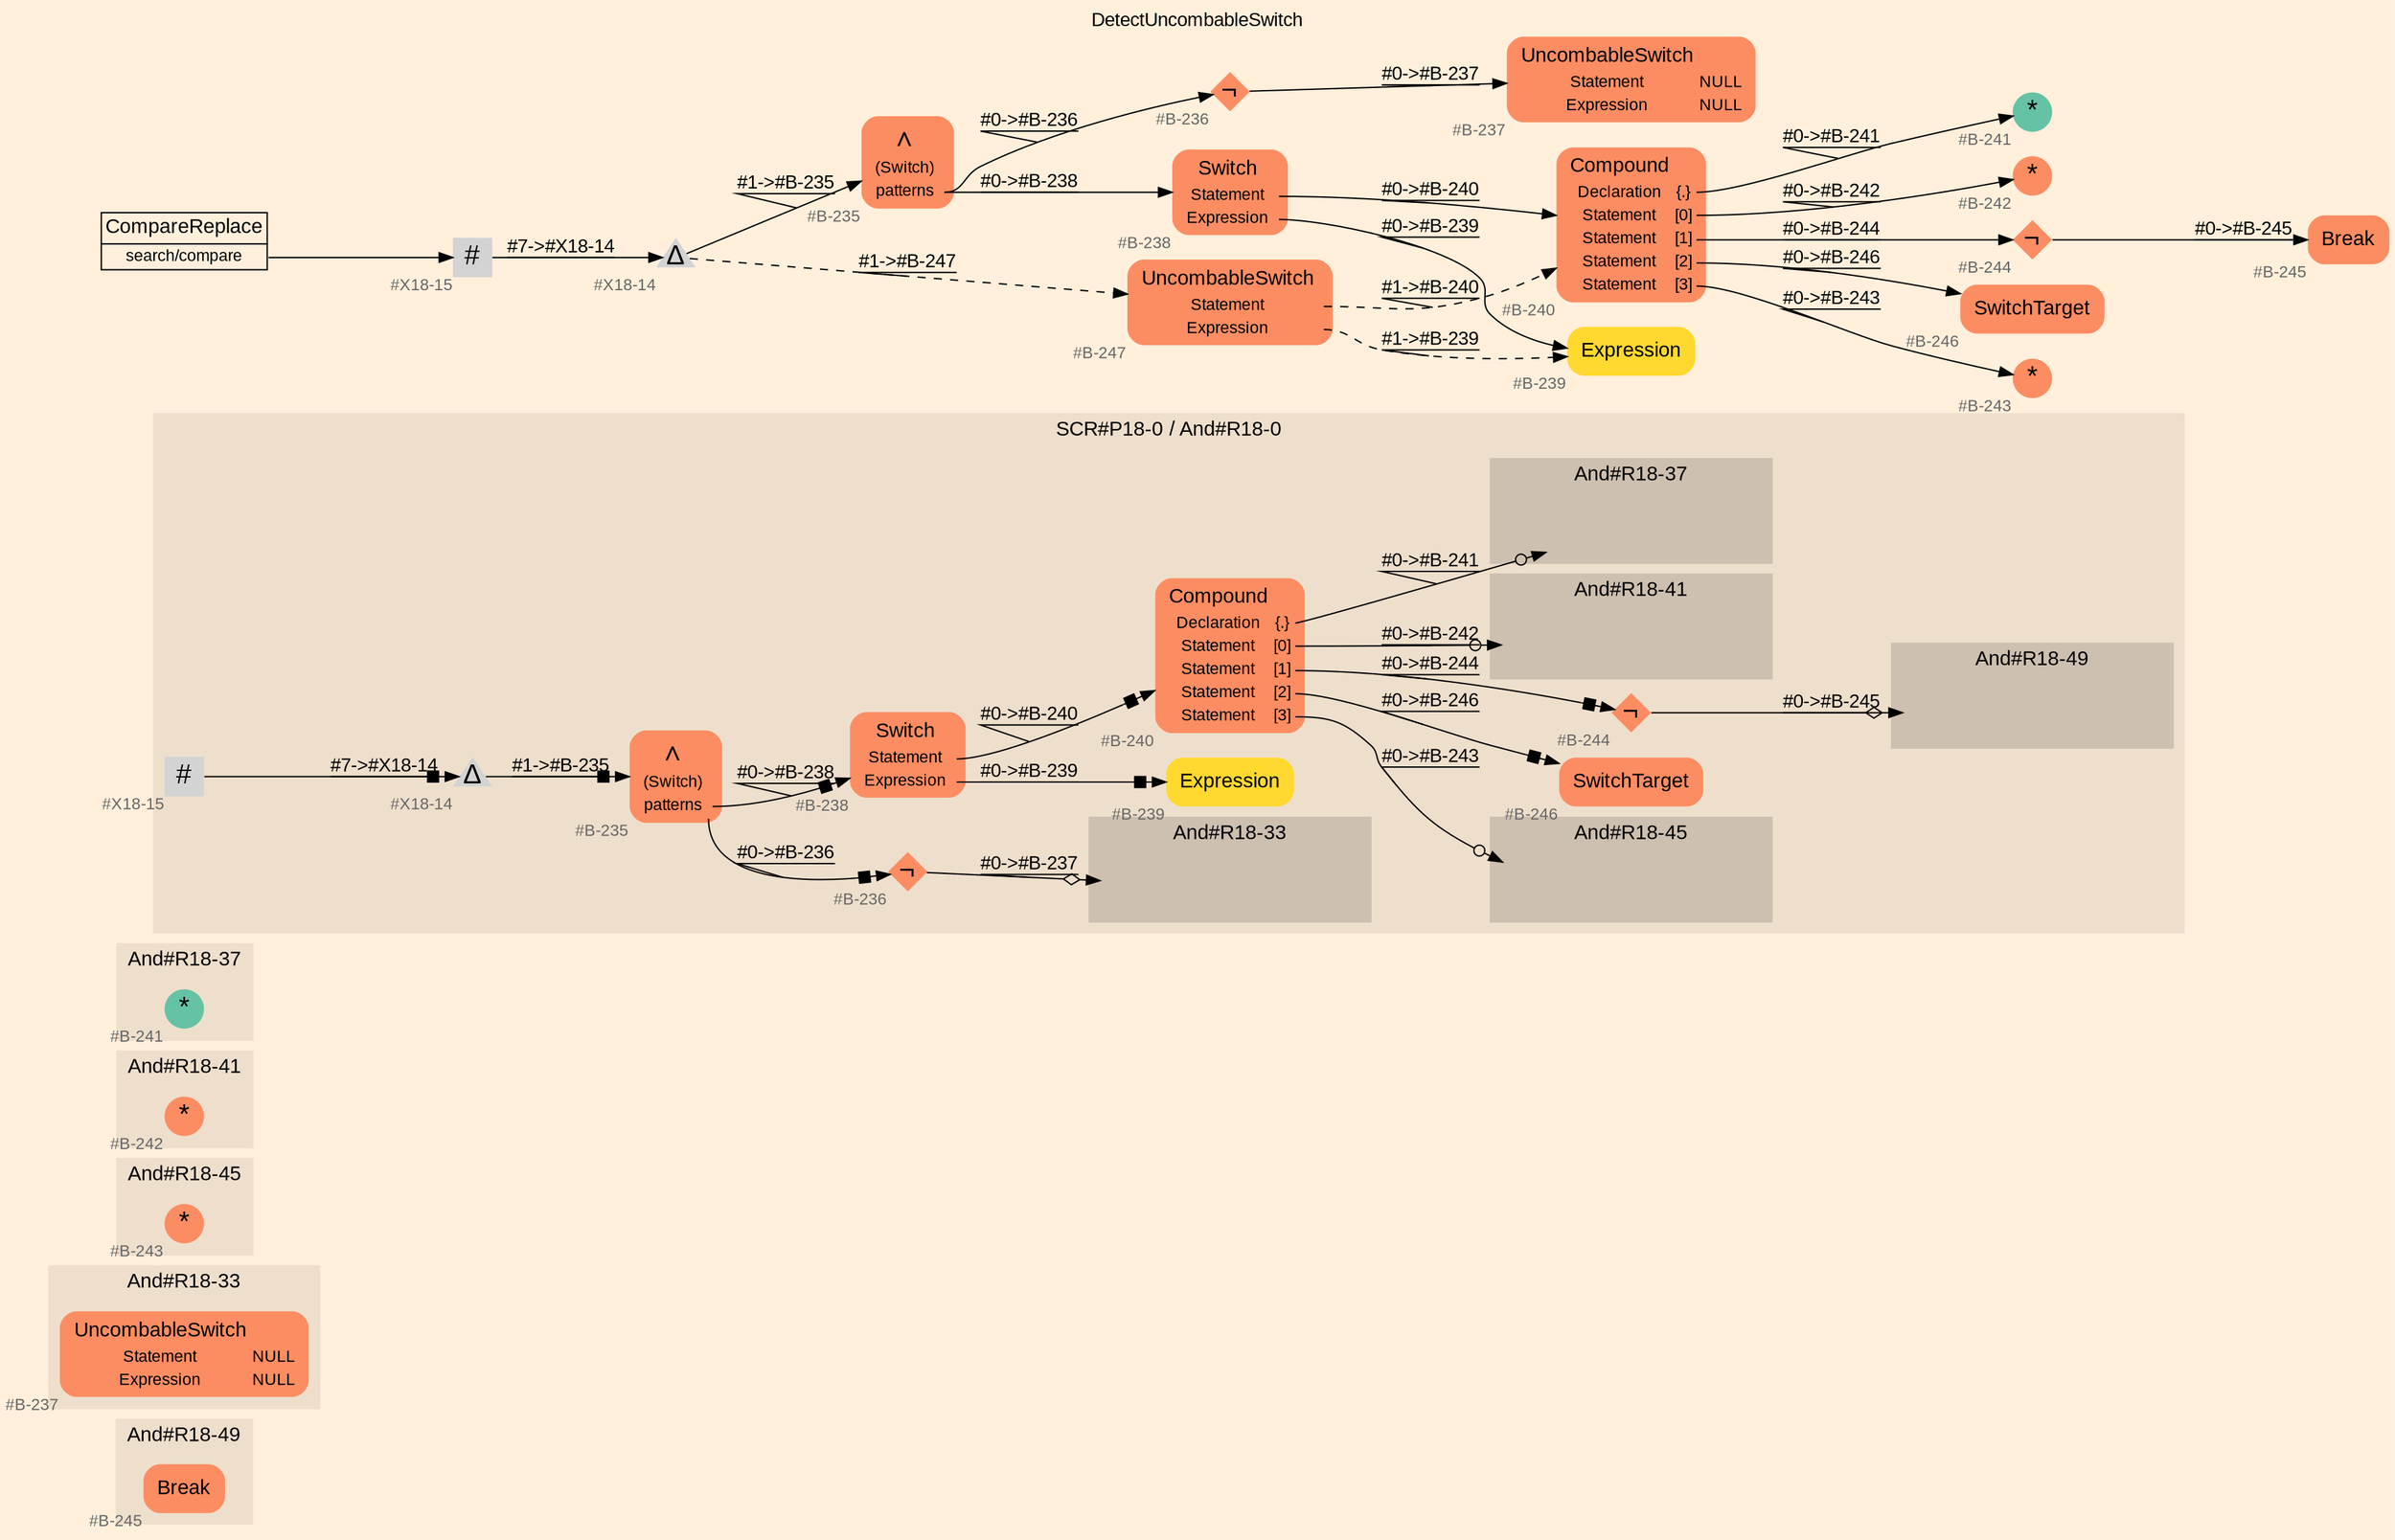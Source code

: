 digraph "DetectUncombableSwitch" {
label = "DetectUncombableSwitch"
labelloc = t
graph [
    rankdir = "LR"
    ranksep = 0.3
    bgcolor = antiquewhite1
    color = black
    fontcolor = black
    fontname = "Arial"
];
node [
    fontname = "Arial"
];
edge [
    fontname = "Arial"
];

// -------------------- figure And#R18-49 --------------------
// -------- region And#R18-49 ----------
subgraph "clusterAnd#R18-49" {
    label = "And#R18-49"
    style = "filled"
    color = antiquewhite2
    fontsize = "15"
    // -------- block And#R18-49/#B-245 ----------
    "And#R18-49/#B-245" [
        fillcolor = "/set28/2"
        xlabel = "#B-245"
        fontsize = "12"
        fontcolor = grey40
        shape = "plaintext"
        label = <<TABLE BORDER="0" CELLBORDER="0" CELLSPACING="0">
         <TR><TD><FONT COLOR="black" POINT-SIZE="15">Break</FONT></TD></TR>
        </TABLE>>
        style = "rounded,filled"
    ];
    
}


// -------------------- figure And#R18-33 --------------------
// -------- region And#R18-33 ----------
subgraph "clusterAnd#R18-33" {
    label = "And#R18-33"
    style = "filled"
    color = antiquewhite2
    fontsize = "15"
    // -------- block And#R18-33/#B-237 ----------
    "And#R18-33/#B-237" [
        fillcolor = "/set28/2"
        xlabel = "#B-237"
        fontsize = "12"
        fontcolor = grey40
        shape = "plaintext"
        label = <<TABLE BORDER="0" CELLBORDER="0" CELLSPACING="0">
         <TR><TD><FONT COLOR="black" POINT-SIZE="15">UncombableSwitch</FONT></TD></TR>
         <TR><TD><FONT COLOR="black" POINT-SIZE="12">Statement</FONT></TD><TD PORT="port0"><FONT COLOR="black" POINT-SIZE="12">NULL</FONT></TD></TR>
         <TR><TD><FONT COLOR="black" POINT-SIZE="12">Expression</FONT></TD><TD PORT="port1"><FONT COLOR="black" POINT-SIZE="12">NULL</FONT></TD></TR>
        </TABLE>>
        style = "rounded,filled"
    ];
    
}


// -------------------- figure And#R18-45 --------------------
// -------- region And#R18-45 ----------
subgraph "clusterAnd#R18-45" {
    label = "And#R18-45"
    style = "filled"
    color = antiquewhite2
    fontsize = "15"
    // -------- block And#R18-45/#B-243 ----------
    "And#R18-45/#B-243" [
        fillcolor = "/set28/2"
        xlabel = "#B-243"
        fontsize = "12"
        fontcolor = grey40
        shape = "circle"
        label = <<FONT COLOR="black" POINT-SIZE="20">*</FONT>>
        style = "filled"
        penwidth = 0.0
        fixedsize = true
        width = 0.4
        height = 0.4
    ];
    
}


// -------------------- figure And#R18-41 --------------------
// -------- region And#R18-41 ----------
subgraph "clusterAnd#R18-41" {
    label = "And#R18-41"
    style = "filled"
    color = antiquewhite2
    fontsize = "15"
    // -------- block And#R18-41/#B-242 ----------
    "And#R18-41/#B-242" [
        fillcolor = "/set28/2"
        xlabel = "#B-242"
        fontsize = "12"
        fontcolor = grey40
        shape = "circle"
        label = <<FONT COLOR="black" POINT-SIZE="20">*</FONT>>
        style = "filled"
        penwidth = 0.0
        fixedsize = true
        width = 0.4
        height = 0.4
    ];
    
}


// -------------------- figure And#R18-37 --------------------
// -------- region And#R18-37 ----------
subgraph "clusterAnd#R18-37" {
    label = "And#R18-37"
    style = "filled"
    color = antiquewhite2
    fontsize = "15"
    // -------- block And#R18-37/#B-241 ----------
    "And#R18-37/#B-241" [
        fillcolor = "/set28/1"
        xlabel = "#B-241"
        fontsize = "12"
        fontcolor = grey40
        shape = "circle"
        label = <<FONT COLOR="black" POINT-SIZE="20">*</FONT>>
        style = "filled"
        penwidth = 0.0
        fixedsize = true
        width = 0.4
        height = 0.4
    ];
    
}


// -------------------- figure And#R18-0 --------------------
// -------- region And#R18-0 ----------
subgraph "clusterAnd#R18-0" {
    label = "SCR#P18-0 / And#R18-0"
    style = "filled"
    color = antiquewhite2
    fontsize = "15"
    // -------- block And#R18-0/#B-235 ----------
    "And#R18-0/#B-235" [
        fillcolor = "/set28/2"
        xlabel = "#B-235"
        fontsize = "12"
        fontcolor = grey40
        shape = "plaintext"
        label = <<TABLE BORDER="0" CELLBORDER="0" CELLSPACING="0">
         <TR><TD><FONT COLOR="black" POINT-SIZE="20">∧</FONT></TD></TR>
         <TR><TD><FONT COLOR="black" POINT-SIZE="12">(Switch)</FONT></TD><TD PORT="port0"></TD></TR>
         <TR><TD><FONT COLOR="black" POINT-SIZE="12">patterns</FONT></TD><TD PORT="port1"></TD></TR>
        </TABLE>>
        style = "rounded,filled"
    ];
    
    // -------- block And#R18-0/#B-236 ----------
    "And#R18-0/#B-236" [
        fillcolor = "/set28/2"
        xlabel = "#B-236"
        fontsize = "12"
        fontcolor = grey40
        shape = "diamond"
        label = <<FONT COLOR="black" POINT-SIZE="20">¬</FONT>>
        style = "filled"
        penwidth = 0.0
        fixedsize = true
        width = 0.4
        height = 0.4
    ];
    
    // -------- block And#R18-0/#B-238 ----------
    "And#R18-0/#B-238" [
        fillcolor = "/set28/2"
        xlabel = "#B-238"
        fontsize = "12"
        fontcolor = grey40
        shape = "plaintext"
        label = <<TABLE BORDER="0" CELLBORDER="0" CELLSPACING="0">
         <TR><TD><FONT COLOR="black" POINT-SIZE="15">Switch</FONT></TD></TR>
         <TR><TD><FONT COLOR="black" POINT-SIZE="12">Statement</FONT></TD><TD PORT="port0"></TD></TR>
         <TR><TD><FONT COLOR="black" POINT-SIZE="12">Expression</FONT></TD><TD PORT="port1"></TD></TR>
        </TABLE>>
        style = "rounded,filled"
    ];
    
    // -------- block And#R18-0/#B-239 ----------
    "And#R18-0/#B-239" [
        fillcolor = "/set28/6"
        xlabel = "#B-239"
        fontsize = "12"
        fontcolor = grey40
        shape = "plaintext"
        label = <<TABLE BORDER="0" CELLBORDER="0" CELLSPACING="0">
         <TR><TD><FONT COLOR="black" POINT-SIZE="15">Expression</FONT></TD></TR>
        </TABLE>>
        style = "rounded,filled"
    ];
    
    // -------- block And#R18-0/#B-240 ----------
    "And#R18-0/#B-240" [
        fillcolor = "/set28/2"
        xlabel = "#B-240"
        fontsize = "12"
        fontcolor = grey40
        shape = "plaintext"
        label = <<TABLE BORDER="0" CELLBORDER="0" CELLSPACING="0">
         <TR><TD><FONT COLOR="black" POINT-SIZE="15">Compound</FONT></TD></TR>
         <TR><TD><FONT COLOR="black" POINT-SIZE="12">Declaration</FONT></TD><TD PORT="port0"><FONT COLOR="black" POINT-SIZE="12">{.}</FONT></TD></TR>
         <TR><TD><FONT COLOR="black" POINT-SIZE="12">Statement</FONT></TD><TD PORT="port1"><FONT COLOR="black" POINT-SIZE="12">[0]</FONT></TD></TR>
         <TR><TD><FONT COLOR="black" POINT-SIZE="12">Statement</FONT></TD><TD PORT="port2"><FONT COLOR="black" POINT-SIZE="12">[1]</FONT></TD></TR>
         <TR><TD><FONT COLOR="black" POINT-SIZE="12">Statement</FONT></TD><TD PORT="port3"><FONT COLOR="black" POINT-SIZE="12">[2]</FONT></TD></TR>
         <TR><TD><FONT COLOR="black" POINT-SIZE="12">Statement</FONT></TD><TD PORT="port4"><FONT COLOR="black" POINT-SIZE="12">[3]</FONT></TD></TR>
        </TABLE>>
        style = "rounded,filled"
    ];
    
    // -------- block And#R18-0/#B-244 ----------
    "And#R18-0/#B-244" [
        fillcolor = "/set28/2"
        xlabel = "#B-244"
        fontsize = "12"
        fontcolor = grey40
        shape = "diamond"
        label = <<FONT COLOR="black" POINT-SIZE="20">¬</FONT>>
        style = "filled"
        penwidth = 0.0
        fixedsize = true
        width = 0.4
        height = 0.4
    ];
    
    // -------- block And#R18-0/#B-246 ----------
    "And#R18-0/#B-246" [
        fillcolor = "/set28/2"
        xlabel = "#B-246"
        fontsize = "12"
        fontcolor = grey40
        shape = "plaintext"
        label = <<TABLE BORDER="0" CELLBORDER="0" CELLSPACING="0">
         <TR><TD><FONT COLOR="black" POINT-SIZE="15">SwitchTarget</FONT></TD></TR>
        </TABLE>>
        style = "rounded,filled"
    ];
    
    // -------- block And#R18-0/#X18-14 ----------
    "And#R18-0/#X18-14" [
        xlabel = "#X18-14"
        fontsize = "12"
        fontcolor = grey40
        shape = "triangle"
        label = <<FONT COLOR="black" POINT-SIZE="20">Δ</FONT>>
        style = "filled"
        penwidth = 0.0
        fixedsize = true
        width = 0.4
        height = 0.4
    ];
    
    // -------- block And#R18-0/#X18-15 ----------
    "And#R18-0/#X18-15" [
        xlabel = "#X18-15"
        fontsize = "12"
        fontcolor = grey40
        shape = "square"
        label = <<FONT COLOR="black" POINT-SIZE="20">#</FONT>>
        style = "filled"
        penwidth = 0.0
        fixedsize = true
        width = 0.4
        height = 0.4
    ];
    
    // -------- region And#R18-0/And#R18-37 ----------
    subgraph "clusterAnd#R18-0/And#R18-37" {
        label = "And#R18-37"
        style = "filled"
        color = antiquewhite3
        fontsize = "15"
        // -------- block And#R18-0/And#R18-37/#B-241 ----------
        "And#R18-0/And#R18-37/#B-241" [
            fillcolor = "/set28/1"
            xlabel = "#B-241"
            fontsize = "12"
            fontcolor = grey40
            shape = "none"
            style = "invisible"
        ];
        
    }
    
    // -------- region And#R18-0/And#R18-41 ----------
    subgraph "clusterAnd#R18-0/And#R18-41" {
        label = "And#R18-41"
        style = "filled"
        color = antiquewhite3
        fontsize = "15"
        // -------- block And#R18-0/And#R18-41/#B-242 ----------
        "And#R18-0/And#R18-41/#B-242" [
            fillcolor = "/set28/2"
            xlabel = "#B-242"
            fontsize = "12"
            fontcolor = grey40
            shape = "none"
            style = "invisible"
        ];
        
    }
    
    // -------- region And#R18-0/And#R18-45 ----------
    subgraph "clusterAnd#R18-0/And#R18-45" {
        label = "And#R18-45"
        style = "filled"
        color = antiquewhite3
        fontsize = "15"
        // -------- block And#R18-0/And#R18-45/#B-243 ----------
        "And#R18-0/And#R18-45/#B-243" [
            fillcolor = "/set28/2"
            xlabel = "#B-243"
            fontsize = "12"
            fontcolor = grey40
            shape = "none"
            style = "invisible"
        ];
        
    }
    
    // -------- region And#R18-0/And#R18-33 ----------
    subgraph "clusterAnd#R18-0/And#R18-33" {
        label = "And#R18-33"
        style = "filled"
        color = antiquewhite3
        fontsize = "15"
        // -------- block And#R18-0/And#R18-33/#B-237 ----------
        "And#R18-0/And#R18-33/#B-237" [
            fillcolor = "/set28/2"
            xlabel = "#B-237"
            fontsize = "12"
            fontcolor = grey40
            shape = "none"
            style = "invisible"
        ];
        
    }
    
    // -------- region And#R18-0/And#R18-49 ----------
    subgraph "clusterAnd#R18-0/And#R18-49" {
        label = "And#R18-49"
        style = "filled"
        color = antiquewhite3
        fontsize = "15"
        // -------- block And#R18-0/And#R18-49/#B-245 ----------
        "And#R18-0/And#R18-49/#B-245" [
            fillcolor = "/set28/2"
            xlabel = "#B-245"
            fontsize = "12"
            fontcolor = grey40
            shape = "none"
            style = "invisible"
        ];
        
    }
    
}

"And#R18-0/#B-235":port1 -> "And#R18-0/#B-236" [
    arrowhead="normalnonebox"
    label = "#0-&gt;#B-236"
    decorate = true
    color = black
    fontcolor = black
];

"And#R18-0/#B-235":port1 -> "And#R18-0/#B-238" [
    arrowhead="normalnonebox"
    label = "#0-&gt;#B-238"
    decorate = true
    color = black
    fontcolor = black
];

"And#R18-0/#B-236" -> "And#R18-0/And#R18-33/#B-237" [
    arrowhead="normalnoneodiamond"
    label = "#0-&gt;#B-237"
    decorate = true
    color = black
    fontcolor = black
];

"And#R18-0/#B-238":port0 -> "And#R18-0/#B-240" [
    arrowhead="normalnonebox"
    label = "#0-&gt;#B-240"
    decorate = true
    color = black
    fontcolor = black
];

"And#R18-0/#B-238":port1 -> "And#R18-0/#B-239" [
    arrowhead="normalnonebox"
    label = "#0-&gt;#B-239"
    decorate = true
    color = black
    fontcolor = black
];

"And#R18-0/#B-240":port0 -> "And#R18-0/And#R18-37/#B-241" [
    arrowhead="normalnoneodot"
    label = "#0-&gt;#B-241"
    decorate = true
    color = black
    fontcolor = black
];

"And#R18-0/#B-240":port1 -> "And#R18-0/And#R18-41/#B-242" [
    arrowhead="normalnoneodot"
    label = "#0-&gt;#B-242"
    decorate = true
    color = black
    fontcolor = black
];

"And#R18-0/#B-240":port2 -> "And#R18-0/#B-244" [
    arrowhead="normalnonebox"
    label = "#0-&gt;#B-244"
    decorate = true
    color = black
    fontcolor = black
];

"And#R18-0/#B-240":port3 -> "And#R18-0/#B-246" [
    arrowhead="normalnonebox"
    label = "#0-&gt;#B-246"
    decorate = true
    color = black
    fontcolor = black
];

"And#R18-0/#B-240":port4 -> "And#R18-0/And#R18-45/#B-243" [
    arrowhead="normalnoneodot"
    label = "#0-&gt;#B-243"
    decorate = true
    color = black
    fontcolor = black
];

"And#R18-0/#B-244" -> "And#R18-0/And#R18-49/#B-245" [
    arrowhead="normalnoneodiamond"
    label = "#0-&gt;#B-245"
    decorate = true
    color = black
    fontcolor = black
];

"And#R18-0/#X18-14" -> "And#R18-0/#B-235" [
    arrowhead="normalnonebox"
    label = "#1-&gt;#B-235"
    decorate = true
    color = black
    fontcolor = black
];

"And#R18-0/#X18-15" -> "And#R18-0/#X18-14" [
    arrowhead="normalnonebox"
    label = "#7-&gt;#X18-14"
    decorate = true
    color = black
    fontcolor = black
];


// -------------------- transformation figure --------------------
// -------- block CR#X18-16 ----------
"CR#X18-16" [
    fillcolor = antiquewhite1
    fontsize = "12"
    fontcolor = grey40
    shape = "plaintext"
    label = <<TABLE BORDER="0" CELLBORDER="1" CELLSPACING="0">
     <TR><TD><FONT COLOR="black" POINT-SIZE="15">CompareReplace</FONT></TD></TR>
     <TR><TD PORT="port0"><FONT COLOR="black" POINT-SIZE="12">search/compare</FONT></TD></TR>
    </TABLE>>
    style = "filled"
    color = black
];

// -------- block #X18-15 ----------
"#X18-15" [
    xlabel = "#X18-15"
    fontsize = "12"
    fontcolor = grey40
    shape = "square"
    label = <<FONT COLOR="black" POINT-SIZE="20">#</FONT>>
    style = "filled"
    penwidth = 0.0
    fixedsize = true
    width = 0.4
    height = 0.4
];

// -------- block #X18-14 ----------
"#X18-14" [
    xlabel = "#X18-14"
    fontsize = "12"
    fontcolor = grey40
    shape = "triangle"
    label = <<FONT COLOR="black" POINT-SIZE="20">Δ</FONT>>
    style = "filled"
    penwidth = 0.0
    fixedsize = true
    width = 0.4
    height = 0.4
];

// -------- block #B-235 ----------
"#B-235" [
    fillcolor = "/set28/2"
    xlabel = "#B-235"
    fontsize = "12"
    fontcolor = grey40
    shape = "plaintext"
    label = <<TABLE BORDER="0" CELLBORDER="0" CELLSPACING="0">
     <TR><TD><FONT COLOR="black" POINT-SIZE="20">∧</FONT></TD></TR>
     <TR><TD><FONT COLOR="black" POINT-SIZE="12">(Switch)</FONT></TD><TD PORT="port0"></TD></TR>
     <TR><TD><FONT COLOR="black" POINT-SIZE="12">patterns</FONT></TD><TD PORT="port1"></TD></TR>
    </TABLE>>
    style = "rounded,filled"
];

// -------- block #B-236 ----------
"#B-236" [
    fillcolor = "/set28/2"
    xlabel = "#B-236"
    fontsize = "12"
    fontcolor = grey40
    shape = "diamond"
    label = <<FONT COLOR="black" POINT-SIZE="20">¬</FONT>>
    style = "filled"
    penwidth = 0.0
    fixedsize = true
    width = 0.4
    height = 0.4
];

// -------- block #B-237 ----------
"#B-237" [
    fillcolor = "/set28/2"
    xlabel = "#B-237"
    fontsize = "12"
    fontcolor = grey40
    shape = "plaintext"
    label = <<TABLE BORDER="0" CELLBORDER="0" CELLSPACING="0">
     <TR><TD><FONT COLOR="black" POINT-SIZE="15">UncombableSwitch</FONT></TD></TR>
     <TR><TD><FONT COLOR="black" POINT-SIZE="12">Statement</FONT></TD><TD PORT="port0"><FONT COLOR="black" POINT-SIZE="12">NULL</FONT></TD></TR>
     <TR><TD><FONT COLOR="black" POINT-SIZE="12">Expression</FONT></TD><TD PORT="port1"><FONT COLOR="black" POINT-SIZE="12">NULL</FONT></TD></TR>
    </TABLE>>
    style = "rounded,filled"
];

// -------- block #B-238 ----------
"#B-238" [
    fillcolor = "/set28/2"
    xlabel = "#B-238"
    fontsize = "12"
    fontcolor = grey40
    shape = "plaintext"
    label = <<TABLE BORDER="0" CELLBORDER="0" CELLSPACING="0">
     <TR><TD><FONT COLOR="black" POINT-SIZE="15">Switch</FONT></TD></TR>
     <TR><TD><FONT COLOR="black" POINT-SIZE="12">Statement</FONT></TD><TD PORT="port0"></TD></TR>
     <TR><TD><FONT COLOR="black" POINT-SIZE="12">Expression</FONT></TD><TD PORT="port1"></TD></TR>
    </TABLE>>
    style = "rounded,filled"
];

// -------- block #B-240 ----------
"#B-240" [
    fillcolor = "/set28/2"
    xlabel = "#B-240"
    fontsize = "12"
    fontcolor = grey40
    shape = "plaintext"
    label = <<TABLE BORDER="0" CELLBORDER="0" CELLSPACING="0">
     <TR><TD><FONT COLOR="black" POINT-SIZE="15">Compound</FONT></TD></TR>
     <TR><TD><FONT COLOR="black" POINT-SIZE="12">Declaration</FONT></TD><TD PORT="port0"><FONT COLOR="black" POINT-SIZE="12">{.}</FONT></TD></TR>
     <TR><TD><FONT COLOR="black" POINT-SIZE="12">Statement</FONT></TD><TD PORT="port1"><FONT COLOR="black" POINT-SIZE="12">[0]</FONT></TD></TR>
     <TR><TD><FONT COLOR="black" POINT-SIZE="12">Statement</FONT></TD><TD PORT="port2"><FONT COLOR="black" POINT-SIZE="12">[1]</FONT></TD></TR>
     <TR><TD><FONT COLOR="black" POINT-SIZE="12">Statement</FONT></TD><TD PORT="port3"><FONT COLOR="black" POINT-SIZE="12">[2]</FONT></TD></TR>
     <TR><TD><FONT COLOR="black" POINT-SIZE="12">Statement</FONT></TD><TD PORT="port4"><FONT COLOR="black" POINT-SIZE="12">[3]</FONT></TD></TR>
    </TABLE>>
    style = "rounded,filled"
];

// -------- block #B-241 ----------
"#B-241" [
    fillcolor = "/set28/1"
    xlabel = "#B-241"
    fontsize = "12"
    fontcolor = grey40
    shape = "circle"
    label = <<FONT COLOR="black" POINT-SIZE="20">*</FONT>>
    style = "filled"
    penwidth = 0.0
    fixedsize = true
    width = 0.4
    height = 0.4
];

// -------- block #B-242 ----------
"#B-242" [
    fillcolor = "/set28/2"
    xlabel = "#B-242"
    fontsize = "12"
    fontcolor = grey40
    shape = "circle"
    label = <<FONT COLOR="black" POINT-SIZE="20">*</FONT>>
    style = "filled"
    penwidth = 0.0
    fixedsize = true
    width = 0.4
    height = 0.4
];

// -------- block #B-244 ----------
"#B-244" [
    fillcolor = "/set28/2"
    xlabel = "#B-244"
    fontsize = "12"
    fontcolor = grey40
    shape = "diamond"
    label = <<FONT COLOR="black" POINT-SIZE="20">¬</FONT>>
    style = "filled"
    penwidth = 0.0
    fixedsize = true
    width = 0.4
    height = 0.4
];

// -------- block #B-245 ----------
"#B-245" [
    fillcolor = "/set28/2"
    xlabel = "#B-245"
    fontsize = "12"
    fontcolor = grey40
    shape = "plaintext"
    label = <<TABLE BORDER="0" CELLBORDER="0" CELLSPACING="0">
     <TR><TD><FONT COLOR="black" POINT-SIZE="15">Break</FONT></TD></TR>
    </TABLE>>
    style = "rounded,filled"
];

// -------- block #B-246 ----------
"#B-246" [
    fillcolor = "/set28/2"
    xlabel = "#B-246"
    fontsize = "12"
    fontcolor = grey40
    shape = "plaintext"
    label = <<TABLE BORDER="0" CELLBORDER="0" CELLSPACING="0">
     <TR><TD><FONT COLOR="black" POINT-SIZE="15">SwitchTarget</FONT></TD></TR>
    </TABLE>>
    style = "rounded,filled"
];

// -------- block #B-243 ----------
"#B-243" [
    fillcolor = "/set28/2"
    xlabel = "#B-243"
    fontsize = "12"
    fontcolor = grey40
    shape = "circle"
    label = <<FONT COLOR="black" POINT-SIZE="20">*</FONT>>
    style = "filled"
    penwidth = 0.0
    fixedsize = true
    width = 0.4
    height = 0.4
];

// -------- block #B-239 ----------
"#B-239" [
    fillcolor = "/set28/6"
    xlabel = "#B-239"
    fontsize = "12"
    fontcolor = grey40
    shape = "plaintext"
    label = <<TABLE BORDER="0" CELLBORDER="0" CELLSPACING="0">
     <TR><TD><FONT COLOR="black" POINT-SIZE="15">Expression</FONT></TD></TR>
    </TABLE>>
    style = "rounded,filled"
];

// -------- block #B-247 ----------
"#B-247" [
    fillcolor = "/set28/2"
    xlabel = "#B-247"
    fontsize = "12"
    fontcolor = grey40
    shape = "plaintext"
    label = <<TABLE BORDER="0" CELLBORDER="0" CELLSPACING="0">
     <TR><TD><FONT COLOR="black" POINT-SIZE="15">UncombableSwitch</FONT></TD></TR>
     <TR><TD><FONT COLOR="black" POINT-SIZE="12">Statement</FONT></TD><TD PORT="port0"></TD></TR>
     <TR><TD><FONT COLOR="black" POINT-SIZE="12">Expression</FONT></TD><TD PORT="port1"></TD></TR>
    </TABLE>>
    style = "rounded,filled"
];

"CR#X18-16":port0 -> "#X18-15" [
    label = ""
    decorate = true
    color = black
    fontcolor = black
];

"#X18-15" -> "#X18-14" [
    label = "#7-&gt;#X18-14"
    decorate = true
    color = black
    fontcolor = black
];

"#X18-14" -> "#B-235" [
    label = "#1-&gt;#B-235"
    decorate = true
    color = black
    fontcolor = black
];

"#X18-14" -> "#B-247" [
    style="dashed"
    label = "#1-&gt;#B-247"
    decorate = true
    color = black
    fontcolor = black
];

"#B-235":port1 -> "#B-236" [
    label = "#0-&gt;#B-236"
    decorate = true
    color = black
    fontcolor = black
];

"#B-235":port1 -> "#B-238" [
    label = "#0-&gt;#B-238"
    decorate = true
    color = black
    fontcolor = black
];

"#B-236" -> "#B-237" [
    label = "#0-&gt;#B-237"
    decorate = true
    color = black
    fontcolor = black
];

"#B-238":port0 -> "#B-240" [
    label = "#0-&gt;#B-240"
    decorate = true
    color = black
    fontcolor = black
];

"#B-238":port1 -> "#B-239" [
    label = "#0-&gt;#B-239"
    decorate = true
    color = black
    fontcolor = black
];

"#B-240":port0 -> "#B-241" [
    label = "#0-&gt;#B-241"
    decorate = true
    color = black
    fontcolor = black
];

"#B-240":port1 -> "#B-242" [
    label = "#0-&gt;#B-242"
    decorate = true
    color = black
    fontcolor = black
];

"#B-240":port2 -> "#B-244" [
    label = "#0-&gt;#B-244"
    decorate = true
    color = black
    fontcolor = black
];

"#B-240":port3 -> "#B-246" [
    label = "#0-&gt;#B-246"
    decorate = true
    color = black
    fontcolor = black
];

"#B-240":port4 -> "#B-243" [
    label = "#0-&gt;#B-243"
    decorate = true
    color = black
    fontcolor = black
];

"#B-244" -> "#B-245" [
    label = "#0-&gt;#B-245"
    decorate = true
    color = black
    fontcolor = black
];

"#B-247":port0 -> "#B-240" [
    style="dashed"
    label = "#1-&gt;#B-240"
    decorate = true
    color = black
    fontcolor = black
];

"#B-247":port1 -> "#B-239" [
    style="dashed"
    label = "#1-&gt;#B-239"
    decorate = true
    color = black
    fontcolor = black
];


}
